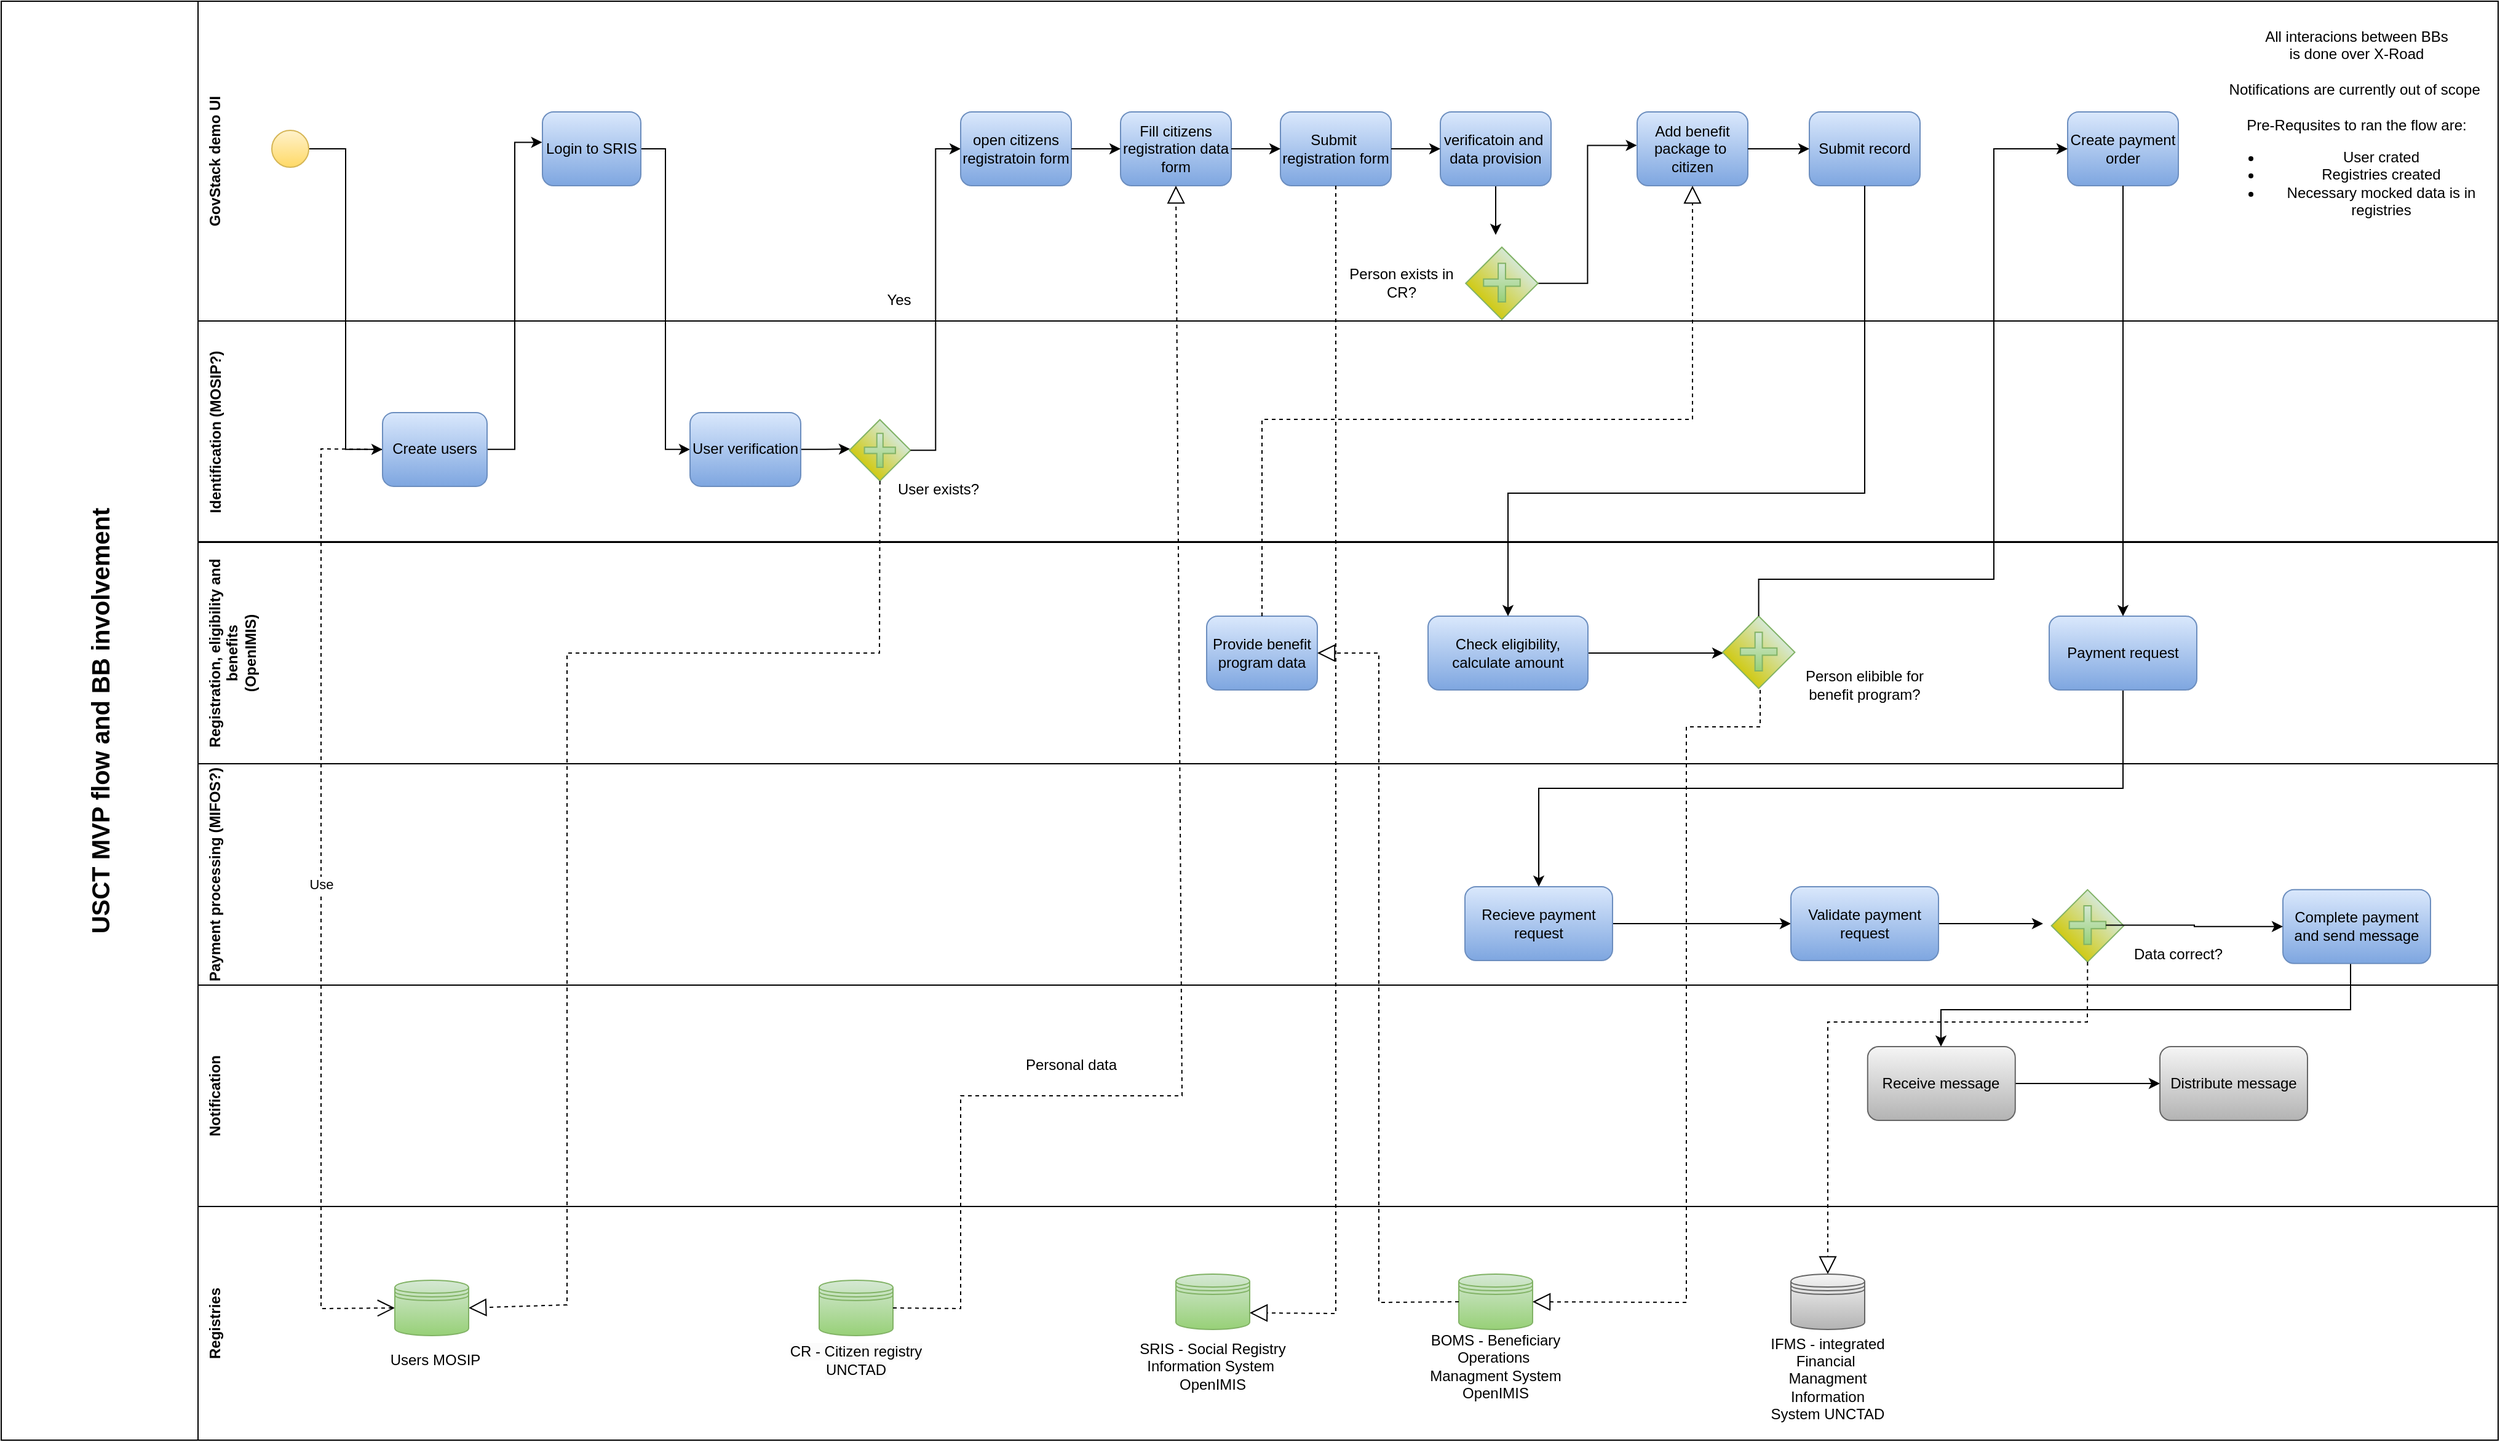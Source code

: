 <mxfile version="21.2.1" type="device">
  <diagram name="Page-1" id="E-Xj3gEjLHHgPDtsE9SP">
    <mxGraphModel dx="2607" dy="2682" grid="1" gridSize="10" guides="1" tooltips="1" connect="1" arrows="1" fold="1" page="1" pageScale="1" pageWidth="850" pageHeight="1100" math="0" shadow="0">
      <root>
        <mxCell id="0" />
        <mxCell id="1" parent="0" />
        <mxCell id="WrJB-2ATQM588Ubw_YyO-1" value="&lt;b&gt;Registries&lt;/b&gt;" style="rounded=0;whiteSpace=wrap;html=1;horizontal=0;verticalAlign=top;" vertex="1" parent="1">
          <mxGeometry x="260" y="670" width="1870" height="190" as="geometry" />
        </mxCell>
        <mxCell id="WrJB-2ATQM588Ubw_YyO-4" value="&lt;b&gt;&lt;font style=&quot;font-size: 20px;&quot;&gt;USCT MVP flow and BB involvement&lt;/font&gt;&lt;/b&gt;" style="rounded=0;whiteSpace=wrap;html=1;verticalAlign=middle;horizontal=0;" vertex="1" parent="1">
          <mxGeometry x="100" y="-310" width="160" height="1170" as="geometry" />
        </mxCell>
        <mxCell id="WrJB-2ATQM588Ubw_YyO-8" value="&lt;b&gt;Registration, eligibility and benefits&lt;br&gt;(OpenIMIS)&lt;/b&gt;" style="rounded=0;whiteSpace=wrap;html=1;horizontal=0;verticalAlign=top;" vertex="1" parent="1">
          <mxGeometry x="260" y="130" width="1870" height="180" as="geometry" />
        </mxCell>
        <mxCell id="WrJB-2ATQM588Ubw_YyO-9" value="&lt;b&gt;Identification (MOSIP?)&lt;/b&gt;" style="rounded=0;whiteSpace=wrap;html=1;horizontal=0;verticalAlign=top;movable=1;resizable=1;rotatable=1;deletable=1;editable=1;locked=0;connectable=1;" vertex="1" parent="1">
          <mxGeometry x="260" y="-50" width="1870" height="179.44" as="geometry" />
        </mxCell>
        <mxCell id="WrJB-2ATQM588Ubw_YyO-10" value="&lt;b&gt;GovStack demo UI&lt;/b&gt;" style="rounded=0;whiteSpace=wrap;html=1;horizontal=0;verticalAlign=top;" vertex="1" parent="1">
          <mxGeometry x="260" y="-310" width="1870" height="260" as="geometry" />
        </mxCell>
        <mxCell id="WrJB-2ATQM588Ubw_YyO-13" style="edgeStyle=orthogonalEdgeStyle;rounded=0;orthogonalLoop=1;jettySize=auto;html=1;entryX=0;entryY=0.5;entryDx=0;entryDy=0;" edge="1" parent="1" source="WrJB-2ATQM588Ubw_YyO-11" target="WrJB-2ATQM588Ubw_YyO-12">
          <mxGeometry relative="1" as="geometry" />
        </mxCell>
        <mxCell id="WrJB-2ATQM588Ubw_YyO-113" style="edgeStyle=orthogonalEdgeStyle;rounded=0;orthogonalLoop=1;jettySize=auto;html=1;entryX=-0.002;entryY=0.412;entryDx=0;entryDy=0;entryPerimeter=0;" edge="1" parent="1" source="WrJB-2ATQM588Ubw_YyO-12" target="WrJB-2ATQM588Ubw_YyO-14">
          <mxGeometry relative="1" as="geometry" />
        </mxCell>
        <mxCell id="WrJB-2ATQM588Ubw_YyO-114" style="edgeStyle=orthogonalEdgeStyle;rounded=0;orthogonalLoop=1;jettySize=auto;html=1;" edge="1" parent="1" source="WrJB-2ATQM588Ubw_YyO-16">
          <mxGeometry relative="1" as="geometry">
            <mxPoint x="790" y="54" as="targetPoint" />
          </mxGeometry>
        </mxCell>
        <mxCell id="WrJB-2ATQM588Ubw_YyO-18" style="edgeStyle=orthogonalEdgeStyle;rounded=0;orthogonalLoop=1;jettySize=auto;html=1;entryX=0;entryY=0.5;entryDx=0;entryDy=0;" edge="1" parent="1" source="WrJB-2ATQM588Ubw_YyO-14" target="WrJB-2ATQM588Ubw_YyO-16">
          <mxGeometry relative="1" as="geometry" />
        </mxCell>
        <mxCell id="WrJB-2ATQM588Ubw_YyO-57" style="edgeStyle=orthogonalEdgeStyle;rounded=0;orthogonalLoop=1;jettySize=auto;html=1;entryX=-0.002;entryY=0.454;entryDx=0;entryDy=0;entryPerimeter=0;" edge="1" parent="1" source="WrJB-2ATQM588Ubw_YyO-42" target="WrJB-2ATQM588Ubw_YyO-56">
          <mxGeometry relative="1" as="geometry" />
        </mxCell>
        <mxCell id="WrJB-2ATQM588Ubw_YyO-5" value="&lt;b&gt;Notification&lt;/b&gt;" style="rounded=0;whiteSpace=wrap;html=1;horizontal=0;verticalAlign=top;" vertex="1" parent="1">
          <mxGeometry x="260" y="490" width="1870" height="180" as="geometry" />
        </mxCell>
        <mxCell id="WrJB-2ATQM588Ubw_YyO-6" value="&lt;b&gt;Payment processing (MIFOS?)&lt;/b&gt;" style="rounded=0;whiteSpace=wrap;html=1;horizontal=0;verticalAlign=top;" vertex="1" parent="1">
          <mxGeometry x="260" y="310" width="1870" height="180" as="geometry" />
        </mxCell>
        <mxCell id="WrJB-2ATQM588Ubw_YyO-124" style="edgeStyle=orthogonalEdgeStyle;rounded=0;orthogonalLoop=1;jettySize=auto;html=1;" edge="1" parent="1" source="WrJB-2ATQM588Ubw_YyO-83" target="WrJB-2ATQM588Ubw_YyO-84">
          <mxGeometry relative="1" as="geometry" />
        </mxCell>
        <mxCell id="WrJB-2ATQM588Ubw_YyO-83" value="Receive message" style="rounded=1;whiteSpace=wrap;html=1;fillColor=#f5f5f5;gradientColor=#b3b3b3;strokeColor=#666666;" vertex="1" parent="1">
          <mxGeometry x="1617.39" y="540" width="120" height="60" as="geometry" />
        </mxCell>
        <mxCell id="WrJB-2ATQM588Ubw_YyO-84" value="Distribute message" style="rounded=1;whiteSpace=wrap;html=1;fillColor=#f5f5f5;gradientColor=#b3b3b3;strokeColor=#666666;" vertex="1" parent="1">
          <mxGeometry x="1855" y="540" width="120" height="60" as="geometry" />
        </mxCell>
        <mxCell id="WrJB-2ATQM588Ubw_YyO-107" value="" style="group" vertex="1" connectable="0" parent="1">
          <mxGeometry x="790" y="30" width="110" height="70" as="geometry" />
        </mxCell>
        <mxCell id="WrJB-2ATQM588Ubw_YyO-31" value="" style="group" vertex="1" connectable="0" parent="WrJB-2ATQM588Ubw_YyO-107">
          <mxGeometry width="48.741" height="50.404" as="geometry" />
        </mxCell>
        <mxCell id="WrJB-2ATQM588Ubw_YyO-27" value="" style="whiteSpace=wrap;html=1;aspect=fixed;rotation=45;fillColor=#D5E8D4;gradientColor=#D0CA15;strokeColor=#82b366;movable=1;resizable=1;rotatable=1;deletable=1;editable=1;locked=0;connectable=1;" vertex="1" parent="WrJB-2ATQM588Ubw_YyO-31">
          <mxGeometry x="6.786" y="7.534" width="35.167" height="35.167" as="geometry" />
        </mxCell>
        <mxCell id="WrJB-2ATQM588Ubw_YyO-28" value="" style="shape=cross;whiteSpace=wrap;html=1;fillColor=#d5e8d4;gradientColor=#97d077;strokeColor=#82b366;movable=1;resizable=1;rotatable=1;deletable=1;editable=1;locked=0;connectable=1;" vertex="1" parent="WrJB-2ATQM588Ubw_YyO-31">
          <mxGeometry x="11.792" y="11.433" width="25.165" height="27.538" as="geometry" />
        </mxCell>
        <mxCell id="WrJB-2ATQM588Ubw_YyO-39" value="User exists?" style="text;html=1;strokeColor=none;fillColor=none;align=center;verticalAlign=middle;whiteSpace=wrap;rounded=0;" vertex="1" parent="WrJB-2ATQM588Ubw_YyO-107">
          <mxGeometry x="33.843" y="43.749" width="76.157" height="26.251" as="geometry" />
        </mxCell>
        <mxCell id="WrJB-2ATQM588Ubw_YyO-115" style="edgeStyle=orthogonalEdgeStyle;rounded=0;orthogonalLoop=1;jettySize=auto;html=1;entryX=0;entryY=0.5;entryDx=0;entryDy=0;" edge="1" parent="1" source="WrJB-2ATQM588Ubw_YyO-27" target="WrJB-2ATQM588Ubw_YyO-19">
          <mxGeometry relative="1" as="geometry" />
        </mxCell>
        <mxCell id="WrJB-2ATQM588Ubw_YyO-117" value="" style="endArrow=block;dashed=1;endFill=0;endSize=12;html=1;rounded=0;exitX=1;exitY=1;exitDx=0;exitDy=0;entryX=1;entryY=0.5;entryDx=0;entryDy=0;" edge="1" parent="1" source="WrJB-2ATQM588Ubw_YyO-27" target="WrJB-2ATQM588Ubw_YyO-85">
          <mxGeometry width="160" relative="1" as="geometry">
            <mxPoint x="720" y="330" as="sourcePoint" />
            <mxPoint x="820" y="720" as="targetPoint" />
            <Array as="points">
              <mxPoint x="814" y="220" />
              <mxPoint x="560" y="220" />
              <mxPoint x="560" y="750" />
            </Array>
          </mxGeometry>
        </mxCell>
        <mxCell id="WrJB-2ATQM588Ubw_YyO-125" style="edgeStyle=orthogonalEdgeStyle;rounded=0;orthogonalLoop=1;jettySize=auto;html=1;entryX=0;entryY=0.5;entryDx=0;entryDy=0;" edge="1" parent="1" source="WrJB-2ATQM588Ubw_YyO-75" target="WrJB-2ATQM588Ubw_YyO-76">
          <mxGeometry relative="1" as="geometry" />
        </mxCell>
        <mxCell id="WrJB-2ATQM588Ubw_YyO-75" value="Recieve payment&lt;br&gt;request" style="rounded=1;whiteSpace=wrap;html=1;fillColor=#dae8fc;gradientColor=#7ea6e0;strokeColor=#6c8ebf;" vertex="1" parent="1">
          <mxGeometry x="1290" y="410" width="120" height="60" as="geometry" />
        </mxCell>
        <mxCell id="WrJB-2ATQM588Ubw_YyO-127" style="edgeStyle=orthogonalEdgeStyle;rounded=0;orthogonalLoop=1;jettySize=auto;html=1;" edge="1" parent="1" source="WrJB-2ATQM588Ubw_YyO-76">
          <mxGeometry relative="1" as="geometry">
            <mxPoint x="1760" y="440" as="targetPoint" />
          </mxGeometry>
        </mxCell>
        <mxCell id="WrJB-2ATQM588Ubw_YyO-76" value="Validate payment request" style="rounded=1;whiteSpace=wrap;html=1;fillColor=#dae8fc;gradientColor=#7ea6e0;strokeColor=#6c8ebf;" vertex="1" parent="1">
          <mxGeometry x="1555" y="410" width="120" height="60" as="geometry" />
        </mxCell>
        <mxCell id="WrJB-2ATQM588Ubw_YyO-77" value="" style="group" vertex="1" connectable="0" parent="1">
          <mxGeometry x="1767.395" y="412.395" width="57.601" height="57.601" as="geometry" />
        </mxCell>
        <mxCell id="WrJB-2ATQM588Ubw_YyO-78" value="" style="whiteSpace=wrap;html=1;aspect=fixed;rotation=45;fillColor=#D5E8D4;gradientColor=#D0CA15;strokeColor=#82b366;movable=1;resizable=1;rotatable=1;deletable=1;editable=1;locked=0;connectable=1;" vertex="1" parent="WrJB-2ATQM588Ubw_YyO-77">
          <mxGeometry x="8.02" y="8.61" width="41.56" height="41.56" as="geometry" />
        </mxCell>
        <mxCell id="WrJB-2ATQM588Ubw_YyO-79" value="" style="shape=cross;whiteSpace=wrap;html=1;fillColor=#d5e8d4;gradientColor=#97d077;strokeColor=#82b366;movable=1;resizable=1;rotatable=1;deletable=1;editable=1;locked=0;connectable=1;" vertex="1" parent="WrJB-2ATQM588Ubw_YyO-77">
          <mxGeometry x="13.935" y="13.065" width="29.74" height="31.47" as="geometry" />
        </mxCell>
        <mxCell id="WrJB-2ATQM588Ubw_YyO-81" value="Data correct?" style="text;html=1;strokeColor=none;fillColor=none;align=center;verticalAlign=middle;whiteSpace=wrap;rounded=0;" vertex="1" parent="1">
          <mxGeometry x="1825" y="450" width="90" height="30" as="geometry" />
        </mxCell>
        <mxCell id="WrJB-2ATQM588Ubw_YyO-123" style="edgeStyle=orthogonalEdgeStyle;rounded=0;orthogonalLoop=1;jettySize=auto;html=1;" edge="1" parent="1" source="WrJB-2ATQM588Ubw_YyO-82" target="WrJB-2ATQM588Ubw_YyO-83">
          <mxGeometry relative="1" as="geometry">
            <Array as="points">
              <mxPoint x="2010" y="510" />
              <mxPoint x="1677" y="510" />
            </Array>
          </mxGeometry>
        </mxCell>
        <mxCell id="WrJB-2ATQM588Ubw_YyO-82" value="Complete payment and send message" style="rounded=1;whiteSpace=wrap;html=1;fillColor=#dae8fc;gradientColor=#7ea6e0;strokeColor=#6c8ebf;" vertex="1" parent="1">
          <mxGeometry x="1955" y="412.39" width="120" height="60" as="geometry" />
        </mxCell>
        <mxCell id="WrJB-2ATQM588Ubw_YyO-105" value="Use" style="endArrow=open;endSize=12;dashed=1;html=1;rounded=0;exitX=0;exitY=0.5;exitDx=0;exitDy=0;entryX=0;entryY=0.5;entryDx=0;entryDy=0;" edge="1" parent="1" source="WrJB-2ATQM588Ubw_YyO-12" target="WrJB-2ATQM588Ubw_YyO-85">
          <mxGeometry width="160" relative="1" as="geometry">
            <mxPoint x="660" y="540" as="sourcePoint" />
            <mxPoint x="820" y="540" as="targetPoint" />
            <Array as="points">
              <mxPoint x="360" y="54" />
              <mxPoint x="360" y="240" />
              <mxPoint x="360" y="753" />
            </Array>
          </mxGeometry>
        </mxCell>
        <mxCell id="WrJB-2ATQM588Ubw_YyO-128" style="edgeStyle=orthogonalEdgeStyle;rounded=0;orthogonalLoop=1;jettySize=auto;html=1;" edge="1" parent="1" source="WrJB-2ATQM588Ubw_YyO-79" target="WrJB-2ATQM588Ubw_YyO-82">
          <mxGeometry relative="1" as="geometry" />
        </mxCell>
        <mxCell id="WrJB-2ATQM588Ubw_YyO-129" value="" style="endArrow=block;dashed=1;endFill=0;endSize=12;html=1;rounded=0;entryX=0.5;entryY=0;entryDx=0;entryDy=0;exitX=1;exitY=1;exitDx=0;exitDy=0;" edge="1" parent="1" source="WrJB-2ATQM588Ubw_YyO-78" target="WrJB-2ATQM588Ubw_YyO-99">
          <mxGeometry width="160" relative="1" as="geometry">
            <mxPoint x="1390" y="450" as="sourcePoint" />
            <mxPoint x="1550" y="450" as="targetPoint" />
            <Array as="points">
              <mxPoint x="1796" y="520" />
              <mxPoint x="1585" y="520" />
            </Array>
          </mxGeometry>
        </mxCell>
        <mxCell id="WrJB-2ATQM588Ubw_YyO-133" value="" style="group" vertex="1" connectable="0" parent="1">
          <mxGeometry x="320" y="-220" width="1810" height="100" as="geometry" />
        </mxCell>
        <mxCell id="WrJB-2ATQM588Ubw_YyO-11" value="" style="ellipse;whiteSpace=wrap;html=1;aspect=fixed;fillColor=#fff2cc;gradientColor=#ffd966;strokeColor=#d6b656;" vertex="1" parent="WrJB-2ATQM588Ubw_YyO-133">
          <mxGeometry y="15" width="30" height="30" as="geometry" />
        </mxCell>
        <mxCell id="WrJB-2ATQM588Ubw_YyO-14" value="Login to SRIS" style="rounded=1;whiteSpace=wrap;html=1;fillColor=#dae8fc;gradientColor=#7ea6e0;strokeColor=#6c8ebf;" vertex="1" parent="WrJB-2ATQM588Ubw_YyO-133">
          <mxGeometry x="220" width="80" height="60" as="geometry" />
        </mxCell>
        <mxCell id="WrJB-2ATQM588Ubw_YyO-19" value="open citizens&lt;br&gt;registratoin form" style="rounded=1;whiteSpace=wrap;html=1;fillColor=#dae8fc;gradientColor=#7ea6e0;strokeColor=#6c8ebf;" vertex="1" parent="WrJB-2ATQM588Ubw_YyO-133">
          <mxGeometry x="560" width="90" height="60" as="geometry" />
        </mxCell>
        <mxCell id="WrJB-2ATQM588Ubw_YyO-21" value="Fill citizens registration data form" style="rounded=1;whiteSpace=wrap;html=1;fillColor=#dae8fc;gradientColor=#7ea6e0;strokeColor=#6c8ebf;" vertex="1" parent="WrJB-2ATQM588Ubw_YyO-133">
          <mxGeometry x="690" width="90" height="60" as="geometry" />
        </mxCell>
        <mxCell id="WrJB-2ATQM588Ubw_YyO-22" value="" style="edgeStyle=orthogonalEdgeStyle;rounded=0;orthogonalLoop=1;jettySize=auto;html=1;" edge="1" parent="WrJB-2ATQM588Ubw_YyO-133" source="WrJB-2ATQM588Ubw_YyO-19" target="WrJB-2ATQM588Ubw_YyO-21">
          <mxGeometry relative="1" as="geometry" />
        </mxCell>
        <mxCell id="WrJB-2ATQM588Ubw_YyO-23" value="Submit&amp;nbsp;&lt;br&gt;registration form" style="rounded=1;whiteSpace=wrap;html=1;fillColor=#dae8fc;gradientColor=#7ea6e0;strokeColor=#6c8ebf;" vertex="1" parent="WrJB-2ATQM588Ubw_YyO-133">
          <mxGeometry x="820" width="90" height="60" as="geometry" />
        </mxCell>
        <mxCell id="WrJB-2ATQM588Ubw_YyO-24" value="" style="edgeStyle=orthogonalEdgeStyle;rounded=0;orthogonalLoop=1;jettySize=auto;html=1;" edge="1" parent="WrJB-2ATQM588Ubw_YyO-133" source="WrJB-2ATQM588Ubw_YyO-21" target="WrJB-2ATQM588Ubw_YyO-23">
          <mxGeometry relative="1" as="geometry" />
        </mxCell>
        <mxCell id="WrJB-2ATQM588Ubw_YyO-53" value="" style="edgeStyle=orthogonalEdgeStyle;rounded=0;orthogonalLoop=1;jettySize=auto;html=1;" edge="1" parent="WrJB-2ATQM588Ubw_YyO-133" source="WrJB-2ATQM588Ubw_YyO-25">
          <mxGeometry relative="1" as="geometry">
            <mxPoint x="995" y="100" as="targetPoint" />
          </mxGeometry>
        </mxCell>
        <mxCell id="WrJB-2ATQM588Ubw_YyO-25" value="verificatoin and&amp;nbsp;&lt;br&gt;data provision" style="rounded=1;whiteSpace=wrap;html=1;fillColor=#dae8fc;gradientColor=#7ea6e0;strokeColor=#6c8ebf;" vertex="1" parent="WrJB-2ATQM588Ubw_YyO-133">
          <mxGeometry x="950" width="90" height="60" as="geometry" />
        </mxCell>
        <mxCell id="WrJB-2ATQM588Ubw_YyO-26" value="" style="edgeStyle=orthogonalEdgeStyle;rounded=0;orthogonalLoop=1;jettySize=auto;html=1;" edge="1" parent="WrJB-2ATQM588Ubw_YyO-133" source="WrJB-2ATQM588Ubw_YyO-23" target="WrJB-2ATQM588Ubw_YyO-25">
          <mxGeometry relative="1" as="geometry" />
        </mxCell>
        <mxCell id="WrJB-2ATQM588Ubw_YyO-56" value="Add benefit&lt;br&gt;package to&amp;nbsp;&lt;br&gt;citizen" style="rounded=1;whiteSpace=wrap;html=1;fillColor=#dae8fc;gradientColor=#7ea6e0;strokeColor=#6c8ebf;" vertex="1" parent="WrJB-2ATQM588Ubw_YyO-133">
          <mxGeometry x="1110" width="90" height="60" as="geometry" />
        </mxCell>
        <mxCell id="WrJB-2ATQM588Ubw_YyO-58" value="Submit record" style="rounded=1;whiteSpace=wrap;html=1;fillColor=#dae8fc;gradientColor=#7ea6e0;strokeColor=#6c8ebf;" vertex="1" parent="WrJB-2ATQM588Ubw_YyO-133">
          <mxGeometry x="1250" width="90" height="60" as="geometry" />
        </mxCell>
        <mxCell id="WrJB-2ATQM588Ubw_YyO-59" style="edgeStyle=orthogonalEdgeStyle;rounded=0;orthogonalLoop=1;jettySize=auto;html=1;entryX=0;entryY=0.5;entryDx=0;entryDy=0;" edge="1" parent="WrJB-2ATQM588Ubw_YyO-133" source="WrJB-2ATQM588Ubw_YyO-56" target="WrJB-2ATQM588Ubw_YyO-58">
          <mxGeometry relative="1" as="geometry" />
        </mxCell>
        <mxCell id="WrJB-2ATQM588Ubw_YyO-60" value="Create payment&lt;br&gt;order" style="rounded=1;whiteSpace=wrap;html=1;fillColor=#dae8fc;gradientColor=#7ea6e0;strokeColor=#6c8ebf;" vertex="1" parent="WrJB-2ATQM588Ubw_YyO-133">
          <mxGeometry x="1460" width="90" height="60" as="geometry" />
        </mxCell>
        <mxCell id="WrJB-2ATQM588Ubw_YyO-61" value="All interacions between BBs&lt;br&gt;is done over X-Road&lt;br&gt;&lt;br&gt;Notifications are currently out of scope&amp;nbsp;&lt;br&gt;&lt;br&gt;Pre-Requsites to ran the flow are:&lt;br&gt;&lt;ul&gt;&lt;li&gt;User crated&lt;/li&gt;&lt;li&gt;Registries created&lt;/li&gt;&lt;li&gt;Necessary mocked data is in registries&lt;/li&gt;&lt;/ul&gt;" style="text;html=1;strokeColor=none;fillColor=none;align=center;verticalAlign=middle;whiteSpace=wrap;rounded=0;" vertex="1" parent="WrJB-2ATQM588Ubw_YyO-133">
          <mxGeometry x="1580" width="230" height="30" as="geometry" />
        </mxCell>
        <mxCell id="WrJB-2ATQM588Ubw_YyO-134" value="" style="group" vertex="1" connectable="0" parent="1">
          <mxGeometry x="1170" y="-110" width="178.805" height="57.605" as="geometry" />
        </mxCell>
        <mxCell id="WrJB-2ATQM588Ubw_YyO-41" value="" style="group" vertex="1" connectable="0" parent="WrJB-2ATQM588Ubw_YyO-134">
          <mxGeometry x="121.205" y="0.005" width="57.601" height="57.601" as="geometry" />
        </mxCell>
        <mxCell id="WrJB-2ATQM588Ubw_YyO-42" value="" style="whiteSpace=wrap;html=1;aspect=fixed;rotation=45;fillColor=#D5E8D4;gradientColor=#D0CA15;strokeColor=#82b366;movable=1;resizable=1;rotatable=1;deletable=1;editable=1;locked=0;connectable=1;" vertex="1" parent="WrJB-2ATQM588Ubw_YyO-41">
          <mxGeometry x="8.02" y="8.61" width="41.56" height="41.56" as="geometry" />
        </mxCell>
        <mxCell id="WrJB-2ATQM588Ubw_YyO-43" value="" style="shape=cross;whiteSpace=wrap;html=1;fillColor=#d5e8d4;gradientColor=#97d077;strokeColor=#82b366;movable=1;resizable=1;rotatable=1;deletable=1;editable=1;locked=0;connectable=1;" vertex="1" parent="WrJB-2ATQM588Ubw_YyO-41">
          <mxGeometry x="13.935" y="13.065" width="29.74" height="31.47" as="geometry" />
        </mxCell>
        <mxCell id="WrJB-2ATQM588Ubw_YyO-55" value="Person exists in CR?" style="text;html=1;strokeColor=none;fillColor=none;align=center;verticalAlign=middle;whiteSpace=wrap;rounded=0;" vertex="1" parent="WrJB-2ATQM588Ubw_YyO-134">
          <mxGeometry x="16.2" y="13.81" width="105" height="30" as="geometry" />
        </mxCell>
        <mxCell id="WrJB-2ATQM588Ubw_YyO-136" value="" style="group" vertex="1" connectable="0" parent="1">
          <mxGeometry x="410" y="24.44" width="340" height="60" as="geometry" />
        </mxCell>
        <mxCell id="WrJB-2ATQM588Ubw_YyO-12" value="Create users" style="rounded=1;whiteSpace=wrap;html=1;fillColor=#dae8fc;gradientColor=#7ea6e0;strokeColor=#6c8ebf;" vertex="1" parent="WrJB-2ATQM588Ubw_YyO-136">
          <mxGeometry width="85" height="60" as="geometry" />
        </mxCell>
        <mxCell id="WrJB-2ATQM588Ubw_YyO-16" value="User verification" style="rounded=1;whiteSpace=wrap;html=1;fillColor=#dae8fc;gradientColor=#7ea6e0;strokeColor=#6c8ebf;" vertex="1" parent="WrJB-2ATQM588Ubw_YyO-136">
          <mxGeometry x="250" width="90" height="60" as="geometry" />
        </mxCell>
        <mxCell id="WrJB-2ATQM588Ubw_YyO-141" value="Yes" style="text;html=1;strokeColor=none;fillColor=none;align=center;verticalAlign=middle;whiteSpace=wrap;rounded=0;" vertex="1" parent="1">
          <mxGeometry x="800" y="-82.39" width="60" height="30" as="geometry" />
        </mxCell>
        <mxCell id="WrJB-2ATQM588Ubw_YyO-97" value="" style="group" vertex="1" connectable="0" parent="1">
          <mxGeometry x="1240" y="725" width="150" height="90" as="geometry" />
        </mxCell>
        <mxCell id="WrJB-2ATQM588Ubw_YyO-95" value="" style="shape=datastore;whiteSpace=wrap;html=1;fillColor=#d5e8d4;gradientColor=#97d077;strokeColor=#82b366;" vertex="1" parent="WrJB-2ATQM588Ubw_YyO-97">
          <mxGeometry x="45" width="60" height="45" as="geometry" />
        </mxCell>
        <mxCell id="WrJB-2ATQM588Ubw_YyO-96" value="BOMS - Beneficiary&lt;br&gt;Operations&amp;nbsp;&lt;br&gt;Managment System&lt;br&gt;OpenIMIS" style="text;html=1;strokeColor=none;fillColor=none;align=center;verticalAlign=middle;whiteSpace=wrap;rounded=0;" vertex="1" parent="WrJB-2ATQM588Ubw_YyO-97">
          <mxGeometry y="60" width="150" height="30" as="geometry" />
        </mxCell>
        <mxCell id="WrJB-2ATQM588Ubw_YyO-91" value="" style="group" vertex="1" connectable="0" parent="1">
          <mxGeometry x="740" y="730" width="110" height="80" as="geometry" />
        </mxCell>
        <mxCell id="WrJB-2ATQM588Ubw_YyO-86" value="" style="shape=datastore;whiteSpace=wrap;html=1;fillColor=#d5e8d4;gradientColor=#97d077;strokeColor=#82b366;" vertex="1" parent="WrJB-2ATQM588Ubw_YyO-91">
          <mxGeometry x="25" width="60" height="45" as="geometry" />
        </mxCell>
        <mxCell id="WrJB-2ATQM588Ubw_YyO-89" value="&lt;span style=&quot;color: rgb(0, 0, 0); font-family: Helvetica; font-size: 12px; font-style: normal; font-variant-ligatures: normal; font-variant-caps: normal; font-weight: 400; letter-spacing: normal; orphans: 2; text-align: center; text-indent: 0px; text-transform: none; widows: 2; word-spacing: 0px; -webkit-text-stroke-width: 0px; background-color: rgb(251, 251, 251); text-decoration-thickness: initial; text-decoration-style: initial; text-decoration-color: initial; float: none; display: inline !important;&quot;&gt;CR - Citizen registry&lt;/span&gt;&lt;br style=&quot;border-color: var(--border-color); color: rgb(0, 0, 0); font-family: Helvetica; font-size: 12px; font-style: normal; font-variant-ligatures: normal; font-variant-caps: normal; font-weight: 400; letter-spacing: normal; orphans: 2; text-align: center; text-indent: 0px; text-transform: none; widows: 2; word-spacing: 0px; -webkit-text-stroke-width: 0px; background-color: rgb(251, 251, 251); text-decoration-thickness: initial; text-decoration-style: initial; text-decoration-color: initial;&quot;&gt;&lt;span style=&quot;color: rgb(0, 0, 0); font-family: Helvetica; font-size: 12px; font-style: normal; font-variant-ligatures: normal; font-variant-caps: normal; font-weight: 400; letter-spacing: normal; orphans: 2; text-align: center; text-indent: 0px; text-transform: none; widows: 2; word-spacing: 0px; -webkit-text-stroke-width: 0px; background-color: rgb(251, 251, 251); text-decoration-thickness: initial; text-decoration-style: initial; text-decoration-color: initial; float: none; display: inline !important;&quot;&gt;UNCTAD&lt;/span&gt;" style="text;html=1;strokeColor=none;fillColor=none;align=center;verticalAlign=middle;whiteSpace=wrap;rounded=0;" vertex="1" parent="WrJB-2ATQM588Ubw_YyO-91">
          <mxGeometry y="50" width="110" height="30" as="geometry" />
        </mxCell>
        <mxCell id="WrJB-2ATQM588Ubw_YyO-93" value="" style="group" vertex="1" connectable="0" parent="1">
          <mxGeometry x="392.5" y="730" width="120" height="80" as="geometry" />
        </mxCell>
        <mxCell id="WrJB-2ATQM588Ubw_YyO-85" value="" style="shape=datastore;whiteSpace=wrap;html=1;fillColor=#d5e8d4;gradientColor=#97d077;strokeColor=#82b366;" vertex="1" parent="WrJB-2ATQM588Ubw_YyO-93">
          <mxGeometry x="27.5" width="60" height="45" as="geometry" />
        </mxCell>
        <mxCell id="WrJB-2ATQM588Ubw_YyO-92" value="Users&amp;nbsp;MOSIP" style="text;html=1;strokeColor=none;fillColor=none;align=center;verticalAlign=middle;whiteSpace=wrap;rounded=0;" vertex="1" parent="WrJB-2ATQM588Ubw_YyO-93">
          <mxGeometry y="50" width="120" height="30" as="geometry" />
        </mxCell>
        <mxCell id="WrJB-2ATQM588Ubw_YyO-99" value="" style="shape=datastore;whiteSpace=wrap;html=1;fillColor=#f5f5f5;gradientColor=#b3b3b3;strokeColor=#666666;" vertex="1" parent="1">
          <mxGeometry x="1555" y="725" width="60" height="45" as="geometry" />
        </mxCell>
        <mxCell id="WrJB-2ATQM588Ubw_YyO-100" value="IFMS - integrated&lt;br&gt;Financial&amp;nbsp;&lt;br&gt;Managment&lt;br&gt;Information&lt;br&gt;System UNCTAD" style="text;html=1;strokeColor=none;fillColor=none;align=center;verticalAlign=middle;whiteSpace=wrap;rounded=0;" vertex="1" parent="1">
          <mxGeometry x="1510" y="795" width="150" height="30" as="geometry" />
        </mxCell>
        <mxCell id="WrJB-2ATQM588Ubw_YyO-143" value="" style="group" vertex="1" connectable="0" parent="1">
          <mxGeometry x="1010" y="725" width="150" height="90" as="geometry" />
        </mxCell>
        <mxCell id="WrJB-2ATQM588Ubw_YyO-87" value="" style="shape=datastore;whiteSpace=wrap;html=1;fillColor=#d5e8d4;gradientColor=#97d077;strokeColor=#82b366;" vertex="1" parent="WrJB-2ATQM588Ubw_YyO-143">
          <mxGeometry x="45" width="60" height="45" as="geometry" />
        </mxCell>
        <mxCell id="WrJB-2ATQM588Ubw_YyO-88" value="SRIS - Social Registry Information System&amp;nbsp;&lt;br style=&quot;border-color: var(--border-color);&quot;&gt;OpenIMIS" style="text;html=1;strokeColor=none;fillColor=none;align=center;verticalAlign=middle;whiteSpace=wrap;rounded=0;" vertex="1" parent="WrJB-2ATQM588Ubw_YyO-143">
          <mxGeometry y="60" width="150" height="30" as="geometry" />
        </mxCell>
        <mxCell id="WrJB-2ATQM588Ubw_YyO-145" value="" style="endArrow=block;dashed=1;endFill=0;endSize=12;html=1;rounded=0;exitX=1;exitY=0.5;exitDx=0;exitDy=0;entryX=0.5;entryY=1;entryDx=0;entryDy=0;" edge="1" parent="1" source="WrJB-2ATQM588Ubw_YyO-86" target="WrJB-2ATQM588Ubw_YyO-21">
          <mxGeometry width="160" relative="1" as="geometry">
            <mxPoint x="824" y="90" as="sourcePoint" />
            <mxPoint x="826" y="742" as="targetPoint" />
            <Array as="points">
              <mxPoint x="880" y="753" />
              <mxPoint x="880" y="580" />
              <mxPoint x="1060" y="580" />
            </Array>
          </mxGeometry>
        </mxCell>
        <mxCell id="WrJB-2ATQM588Ubw_YyO-64" value="Provide benefit&lt;br&gt;program data" style="rounded=1;whiteSpace=wrap;html=1;fillColor=#dae8fc;gradientColor=#7ea6e0;strokeColor=#6c8ebf;" vertex="1" parent="1">
          <mxGeometry x="1080" y="190" width="90" height="60" as="geometry" />
        </mxCell>
        <mxCell id="WrJB-2ATQM588Ubw_YyO-155" style="edgeStyle=orthogonalEdgeStyle;rounded=0;orthogonalLoop=1;jettySize=auto;html=1;" edge="1" parent="1" source="WrJB-2ATQM588Ubw_YyO-65">
          <mxGeometry relative="1" as="geometry">
            <mxPoint x="1500" y="220" as="targetPoint" />
          </mxGeometry>
        </mxCell>
        <mxCell id="WrJB-2ATQM588Ubw_YyO-65" value="Check eligibility,&lt;br&gt;calculate amount" style="rounded=1;whiteSpace=wrap;html=1;fillColor=#dae8fc;gradientColor=#7ea6e0;strokeColor=#6c8ebf;" vertex="1" parent="1">
          <mxGeometry x="1260" y="190" width="130" height="60" as="geometry" />
        </mxCell>
        <mxCell id="WrJB-2ATQM588Ubw_YyO-158" style="edgeStyle=orthogonalEdgeStyle;rounded=0;orthogonalLoop=1;jettySize=auto;html=1;" edge="1" parent="1" source="WrJB-2ATQM588Ubw_YyO-73" target="WrJB-2ATQM588Ubw_YyO-75">
          <mxGeometry relative="1" as="geometry">
            <Array as="points">
              <mxPoint x="1825" y="330" />
              <mxPoint x="1350" y="330" />
            </Array>
          </mxGeometry>
        </mxCell>
        <mxCell id="WrJB-2ATQM588Ubw_YyO-73" value="Payment request" style="rounded=1;whiteSpace=wrap;html=1;fillColor=#dae8fc;gradientColor=#7ea6e0;strokeColor=#6c8ebf;" vertex="1" parent="1">
          <mxGeometry x="1765" y="190" width="120" height="60" as="geometry" />
        </mxCell>
        <mxCell id="WrJB-2ATQM588Ubw_YyO-131" value="" style="group" vertex="1" connectable="0" parent="1">
          <mxGeometry x="1500.005" y="190.005" width="179.995" height="71.195" as="geometry" />
        </mxCell>
        <mxCell id="WrJB-2ATQM588Ubw_YyO-67" value="" style="group" vertex="1" connectable="0" parent="WrJB-2ATQM588Ubw_YyO-131">
          <mxGeometry width="57.601" height="57.601" as="geometry" />
        </mxCell>
        <mxCell id="WrJB-2ATQM588Ubw_YyO-68" value="" style="whiteSpace=wrap;html=1;aspect=fixed;rotation=45;fillColor=#D5E8D4;gradientColor=#D0CA15;strokeColor=#82b366;movable=1;resizable=1;rotatable=1;deletable=1;editable=1;locked=0;connectable=1;" vertex="1" parent="WrJB-2ATQM588Ubw_YyO-67">
          <mxGeometry x="8.02" y="8.61" width="41.56" height="41.56" as="geometry" />
        </mxCell>
        <mxCell id="WrJB-2ATQM588Ubw_YyO-69" value="" style="shape=cross;whiteSpace=wrap;html=1;fillColor=#d5e8d4;gradientColor=#97d077;strokeColor=#82b366;movable=1;resizable=1;rotatable=1;deletable=1;editable=1;locked=0;connectable=1;" vertex="1" parent="WrJB-2ATQM588Ubw_YyO-67">
          <mxGeometry x="13.935" y="13.065" width="29.74" height="31.47" as="geometry" />
        </mxCell>
        <mxCell id="WrJB-2ATQM588Ubw_YyO-72" value="Person elibible for benefit program?" style="text;html=1;strokeColor=none;fillColor=none;align=center;verticalAlign=middle;whiteSpace=wrap;rounded=0;" vertex="1" parent="WrJB-2ATQM588Ubw_YyO-131">
          <mxGeometry x="49.995" y="39.995" width="130" height="31.2" as="geometry" />
        </mxCell>
        <mxCell id="WrJB-2ATQM588Ubw_YyO-147" value="" style="endArrow=block;dashed=1;endFill=0;endSize=12;html=1;rounded=0;exitX=0.5;exitY=0;exitDx=0;exitDy=0;entryX=0.5;entryY=1;entryDx=0;entryDy=0;" edge="1" parent="1" source="WrJB-2ATQM588Ubw_YyO-64" target="WrJB-2ATQM588Ubw_YyO-56">
          <mxGeometry width="160" relative="1" as="geometry">
            <mxPoint x="835" y="763" as="sourcePoint" />
            <mxPoint x="1065" y="-150" as="targetPoint" />
            <Array as="points">
              <mxPoint x="1125" y="30" />
              <mxPoint x="1475" y="30" />
            </Array>
          </mxGeometry>
        </mxCell>
        <mxCell id="WrJB-2ATQM588Ubw_YyO-154" style="edgeStyle=orthogonalEdgeStyle;rounded=0;orthogonalLoop=1;jettySize=auto;html=1;entryX=0.5;entryY=0;entryDx=0;entryDy=0;" edge="1" parent="1" source="WrJB-2ATQM588Ubw_YyO-58" target="WrJB-2ATQM588Ubw_YyO-65">
          <mxGeometry relative="1" as="geometry">
            <Array as="points">
              <mxPoint x="1615" y="90" />
              <mxPoint x="1325" y="90" />
            </Array>
          </mxGeometry>
        </mxCell>
        <mxCell id="WrJB-2ATQM588Ubw_YyO-156" style="edgeStyle=orthogonalEdgeStyle;rounded=0;orthogonalLoop=1;jettySize=auto;html=1;entryX=0;entryY=0.5;entryDx=0;entryDy=0;" edge="1" parent="1" source="WrJB-2ATQM588Ubw_YyO-68" target="WrJB-2ATQM588Ubw_YyO-60">
          <mxGeometry relative="1" as="geometry">
            <Array as="points">
              <mxPoint x="1529" y="160" />
              <mxPoint x="1720" y="160" />
              <mxPoint x="1720" y="-190" />
            </Array>
          </mxGeometry>
        </mxCell>
        <mxCell id="WrJB-2ATQM588Ubw_YyO-157" style="edgeStyle=orthogonalEdgeStyle;rounded=0;orthogonalLoop=1;jettySize=auto;html=1;" edge="1" parent="1" source="WrJB-2ATQM588Ubw_YyO-60" target="WrJB-2ATQM588Ubw_YyO-73">
          <mxGeometry relative="1" as="geometry" />
        </mxCell>
        <mxCell id="WrJB-2ATQM588Ubw_YyO-159" value="" style="endArrow=block;dashed=1;endFill=0;endSize=12;html=1;rounded=0;exitX=0.5;exitY=1;exitDx=0;exitDy=0;entryX=1;entryY=0.7;entryDx=0;entryDy=0;" edge="1" parent="1" source="WrJB-2ATQM588Ubw_YyO-23" target="WrJB-2ATQM588Ubw_YyO-87">
          <mxGeometry width="160" relative="1" as="geometry">
            <mxPoint x="824" y="90" as="sourcePoint" />
            <mxPoint x="1160" y="770" as="targetPoint" />
            <Array as="points">
              <mxPoint x="1185" y="757" />
            </Array>
          </mxGeometry>
        </mxCell>
        <mxCell id="WrJB-2ATQM588Ubw_YyO-160" value="" style="endArrow=block;dashed=1;endFill=0;endSize=12;html=1;rounded=0;exitX=0;exitY=0.5;exitDx=0;exitDy=0;entryX=1;entryY=0.5;entryDx=0;entryDy=0;" edge="1" parent="1" source="WrJB-2ATQM588Ubw_YyO-95" target="WrJB-2ATQM588Ubw_YyO-64">
          <mxGeometry width="160" relative="1" as="geometry">
            <mxPoint x="1195" y="-150" as="sourcePoint" />
            <mxPoint x="1125" y="767" as="targetPoint" />
            <Array as="points">
              <mxPoint x="1220" y="748" />
              <mxPoint x="1220" y="220" />
            </Array>
          </mxGeometry>
        </mxCell>
        <mxCell id="WrJB-2ATQM588Ubw_YyO-161" value="" style="endArrow=block;dashed=1;endFill=0;endSize=12;html=1;rounded=0;entryX=1;entryY=0.5;entryDx=0;entryDy=0;" edge="1" parent="1" target="WrJB-2ATQM588Ubw_YyO-95">
          <mxGeometry width="160" relative="1" as="geometry">
            <mxPoint x="1530" y="250" as="sourcePoint" />
            <mxPoint x="1180" y="230" as="targetPoint" />
            <Array as="points">
              <mxPoint x="1530" y="280" />
              <mxPoint x="1470" y="280" />
              <mxPoint x="1470" y="748" />
            </Array>
          </mxGeometry>
        </mxCell>
        <mxCell id="WrJB-2ATQM588Ubw_YyO-162" value="Personal data" style="text;html=1;strokeColor=none;fillColor=none;align=center;verticalAlign=middle;whiteSpace=wrap;rounded=0;" vertex="1" parent="1">
          <mxGeometry x="920" y="540" width="100" height="30" as="geometry" />
        </mxCell>
      </root>
    </mxGraphModel>
  </diagram>
</mxfile>
